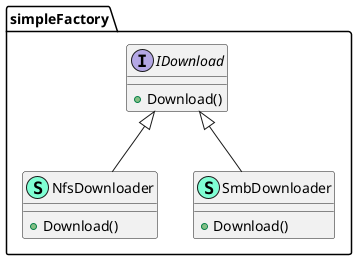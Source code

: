 @startuml
namespace simpleFactory {
    interface IDownload  {
        + Download() 

    }
    class NfsDownloader << (S,Aquamarine) >> {
        + Download() 

    }
    class SmbDownloader << (S,Aquamarine) >> {
        + Download() 

    }
}

"simpleFactory.IDownload" <|-- "simpleFactory.NfsDownloader"
"simpleFactory.IDownload" <|-- "simpleFactory.SmbDownloader"

@enduml
